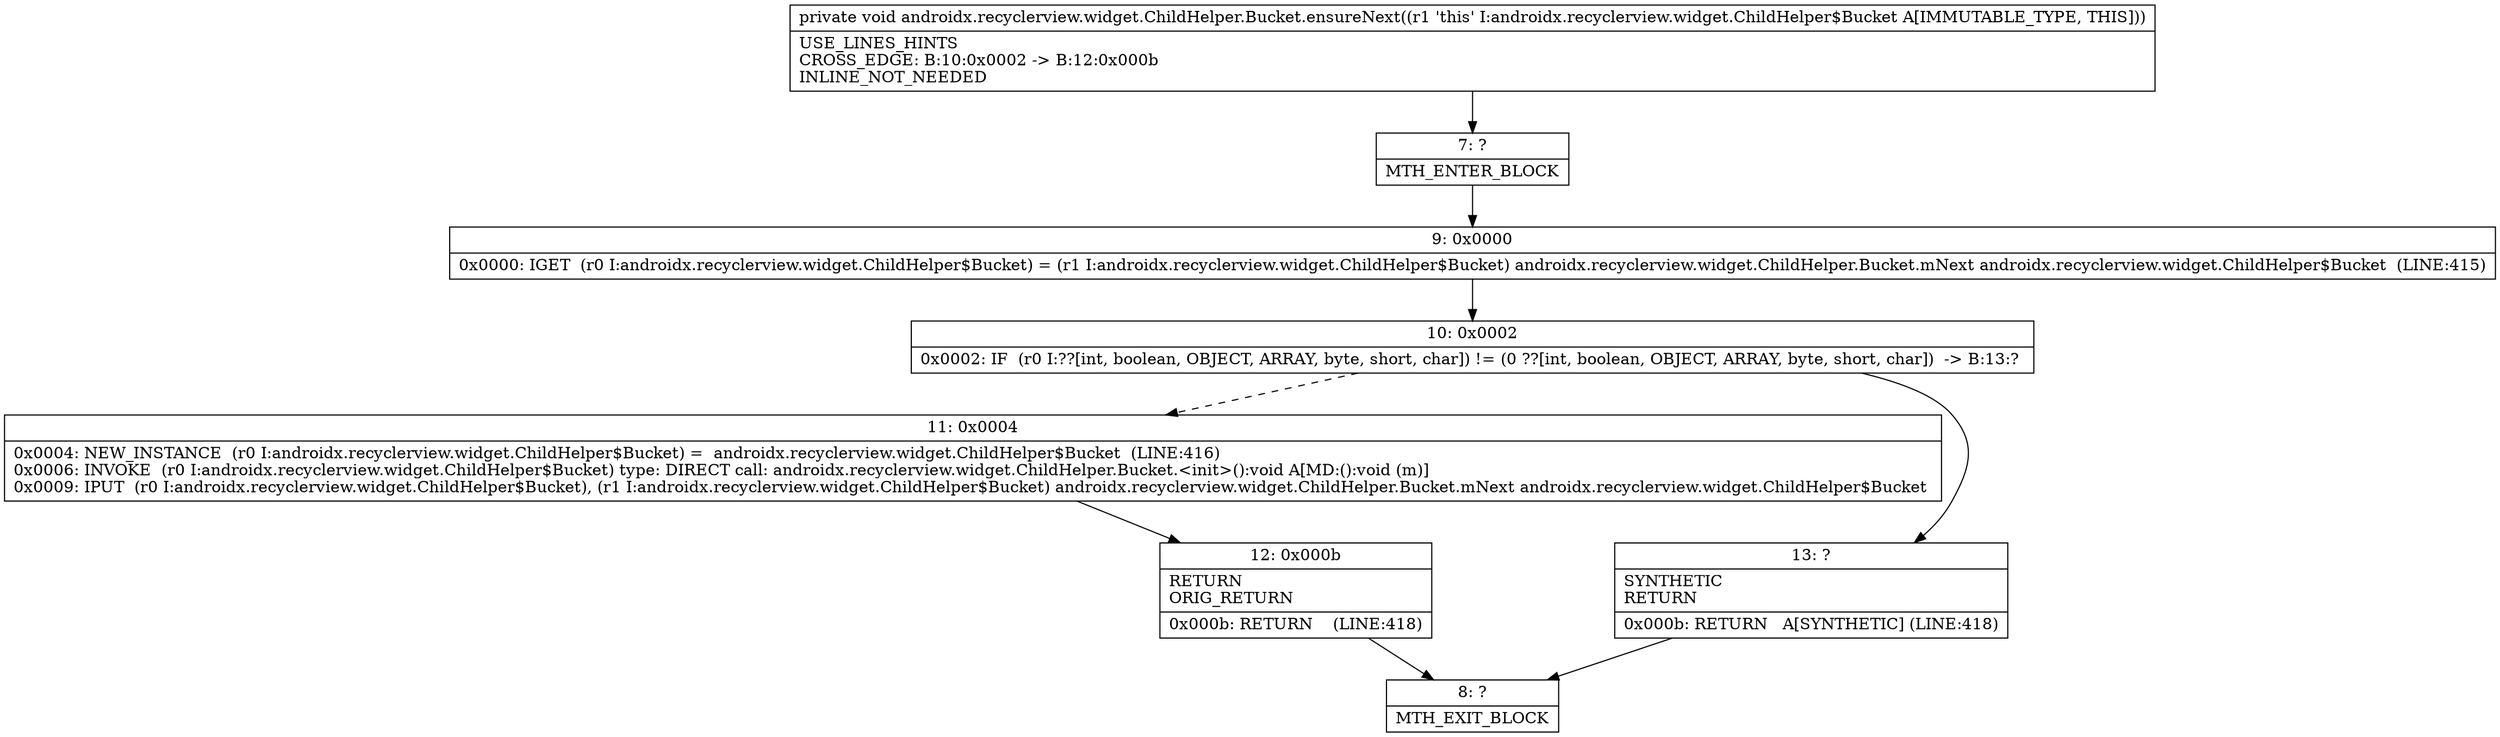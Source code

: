 digraph "CFG forandroidx.recyclerview.widget.ChildHelper.Bucket.ensureNext()V" {
Node_7 [shape=record,label="{7\:\ ?|MTH_ENTER_BLOCK\l}"];
Node_9 [shape=record,label="{9\:\ 0x0000|0x0000: IGET  (r0 I:androidx.recyclerview.widget.ChildHelper$Bucket) = (r1 I:androidx.recyclerview.widget.ChildHelper$Bucket) androidx.recyclerview.widget.ChildHelper.Bucket.mNext androidx.recyclerview.widget.ChildHelper$Bucket  (LINE:415)\l}"];
Node_10 [shape=record,label="{10\:\ 0x0002|0x0002: IF  (r0 I:??[int, boolean, OBJECT, ARRAY, byte, short, char]) != (0 ??[int, boolean, OBJECT, ARRAY, byte, short, char])  \-\> B:13:? \l}"];
Node_11 [shape=record,label="{11\:\ 0x0004|0x0004: NEW_INSTANCE  (r0 I:androidx.recyclerview.widget.ChildHelper$Bucket) =  androidx.recyclerview.widget.ChildHelper$Bucket  (LINE:416)\l0x0006: INVOKE  (r0 I:androidx.recyclerview.widget.ChildHelper$Bucket) type: DIRECT call: androidx.recyclerview.widget.ChildHelper.Bucket.\<init\>():void A[MD:():void (m)]\l0x0009: IPUT  (r0 I:androidx.recyclerview.widget.ChildHelper$Bucket), (r1 I:androidx.recyclerview.widget.ChildHelper$Bucket) androidx.recyclerview.widget.ChildHelper.Bucket.mNext androidx.recyclerview.widget.ChildHelper$Bucket \l}"];
Node_12 [shape=record,label="{12\:\ 0x000b|RETURN\lORIG_RETURN\l|0x000b: RETURN    (LINE:418)\l}"];
Node_8 [shape=record,label="{8\:\ ?|MTH_EXIT_BLOCK\l}"];
Node_13 [shape=record,label="{13\:\ ?|SYNTHETIC\lRETURN\l|0x000b: RETURN   A[SYNTHETIC] (LINE:418)\l}"];
MethodNode[shape=record,label="{private void androidx.recyclerview.widget.ChildHelper.Bucket.ensureNext((r1 'this' I:androidx.recyclerview.widget.ChildHelper$Bucket A[IMMUTABLE_TYPE, THIS]))  | USE_LINES_HINTS\lCROSS_EDGE: B:10:0x0002 \-\> B:12:0x000b\lINLINE_NOT_NEEDED\l}"];
MethodNode -> Node_7;Node_7 -> Node_9;
Node_9 -> Node_10;
Node_10 -> Node_11[style=dashed];
Node_10 -> Node_13;
Node_11 -> Node_12;
Node_12 -> Node_8;
Node_13 -> Node_8;
}

